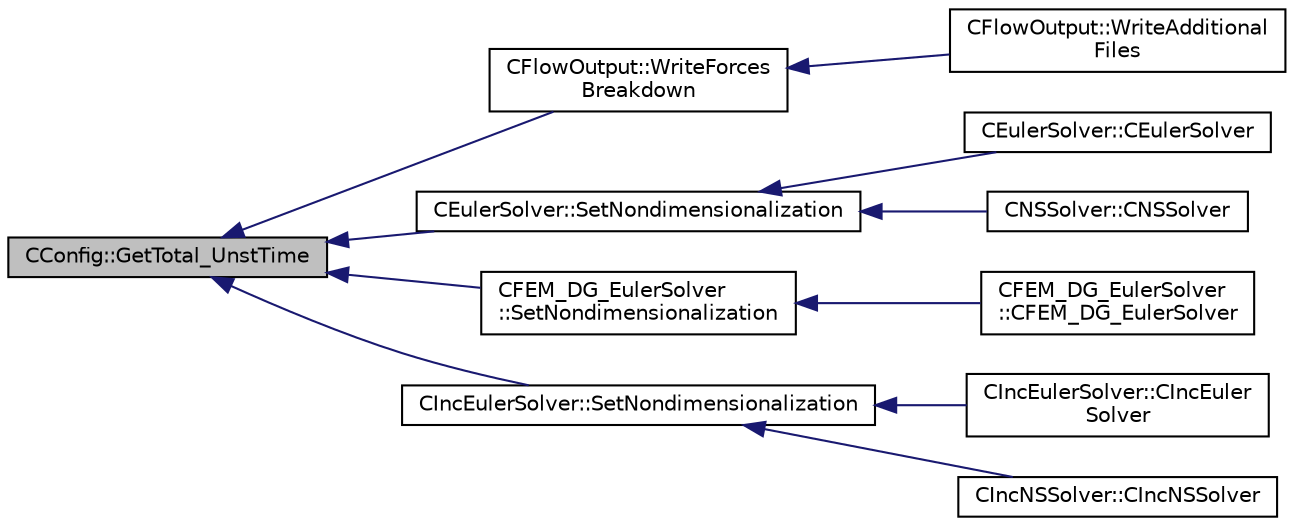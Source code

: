 digraph "CConfig::GetTotal_UnstTime"
{
  edge [fontname="Helvetica",fontsize="10",labelfontname="Helvetica",labelfontsize="10"];
  node [fontname="Helvetica",fontsize="10",shape=record];
  rankdir="LR";
  Node13037 [label="CConfig::GetTotal_UnstTime",height=0.2,width=0.4,color="black", fillcolor="grey75", style="filled", fontcolor="black"];
  Node13037 -> Node13038 [dir="back",color="midnightblue",fontsize="10",style="solid",fontname="Helvetica"];
  Node13038 [label="CFlowOutput::WriteForces\lBreakdown",height=0.2,width=0.4,color="black", fillcolor="white", style="filled",URL="$class_c_flow_output.html#afacedef2006aa6fcf8c9a312b5f4430c",tooltip="Write the forces breakdown file. "];
  Node13038 -> Node13039 [dir="back",color="midnightblue",fontsize="10",style="solid",fontname="Helvetica"];
  Node13039 [label="CFlowOutput::WriteAdditional\lFiles",height=0.2,width=0.4,color="black", fillcolor="white", style="filled",URL="$class_c_flow_output.html#aaac3fb7b2575967b157c306065ab1ea8",tooltip="Write any additional files defined for the current solver. "];
  Node13037 -> Node13040 [dir="back",color="midnightblue",fontsize="10",style="solid",fontname="Helvetica"];
  Node13040 [label="CEulerSolver::SetNondimensionalization",height=0.2,width=0.4,color="black", fillcolor="white", style="filled",URL="$class_c_euler_solver.html#a1c633d6e77fefb2e76308e2ba0af0c2c",tooltip="Set the solver nondimensionalization. "];
  Node13040 -> Node13041 [dir="back",color="midnightblue",fontsize="10",style="solid",fontname="Helvetica"];
  Node13041 [label="CEulerSolver::CEulerSolver",height=0.2,width=0.4,color="black", fillcolor="white", style="filled",URL="$class_c_euler_solver.html#ae1e74218b4e943111b100d7ddcbd4db9"];
  Node13040 -> Node13042 [dir="back",color="midnightblue",fontsize="10",style="solid",fontname="Helvetica"];
  Node13042 [label="CNSSolver::CNSSolver",height=0.2,width=0.4,color="black", fillcolor="white", style="filled",URL="$class_c_n_s_solver.html#a2a8ad49c42b4546696e631cf44b7788b"];
  Node13037 -> Node13043 [dir="back",color="midnightblue",fontsize="10",style="solid",fontname="Helvetica"];
  Node13043 [label="CFEM_DG_EulerSolver\l::SetNondimensionalization",height=0.2,width=0.4,color="black", fillcolor="white", style="filled",URL="$class_c_f_e_m___d_g___euler_solver.html#a31316dc2fe564329d9bb372961b10a3a",tooltip="Set the fluid solver nondimensionalization. "];
  Node13043 -> Node13044 [dir="back",color="midnightblue",fontsize="10",style="solid",fontname="Helvetica"];
  Node13044 [label="CFEM_DG_EulerSolver\l::CFEM_DG_EulerSolver",height=0.2,width=0.4,color="black", fillcolor="white", style="filled",URL="$class_c_f_e_m___d_g___euler_solver.html#a70d30ef9e7cd7620d54ec73f4b1ed28c"];
  Node13037 -> Node13045 [dir="back",color="midnightblue",fontsize="10",style="solid",fontname="Helvetica"];
  Node13045 [label="CIncEulerSolver::SetNondimensionalization",height=0.2,width=0.4,color="black", fillcolor="white", style="filled",URL="$class_c_inc_euler_solver.html#a2cffaa24417cb3803d36d38b3874d6d0",tooltip="Set the solver nondimensionalization. "];
  Node13045 -> Node13046 [dir="back",color="midnightblue",fontsize="10",style="solid",fontname="Helvetica"];
  Node13046 [label="CIncEulerSolver::CIncEuler\lSolver",height=0.2,width=0.4,color="black", fillcolor="white", style="filled",URL="$class_c_inc_euler_solver.html#a91f644b8f9a00215bac5bcd31dfc06d8"];
  Node13045 -> Node13047 [dir="back",color="midnightblue",fontsize="10",style="solid",fontname="Helvetica"];
  Node13047 [label="CIncNSSolver::CIncNSSolver",height=0.2,width=0.4,color="black", fillcolor="white", style="filled",URL="$class_c_inc_n_s_solver.html#a82152ac7e91fb1c5c073d98a1f08e2aa"];
}
